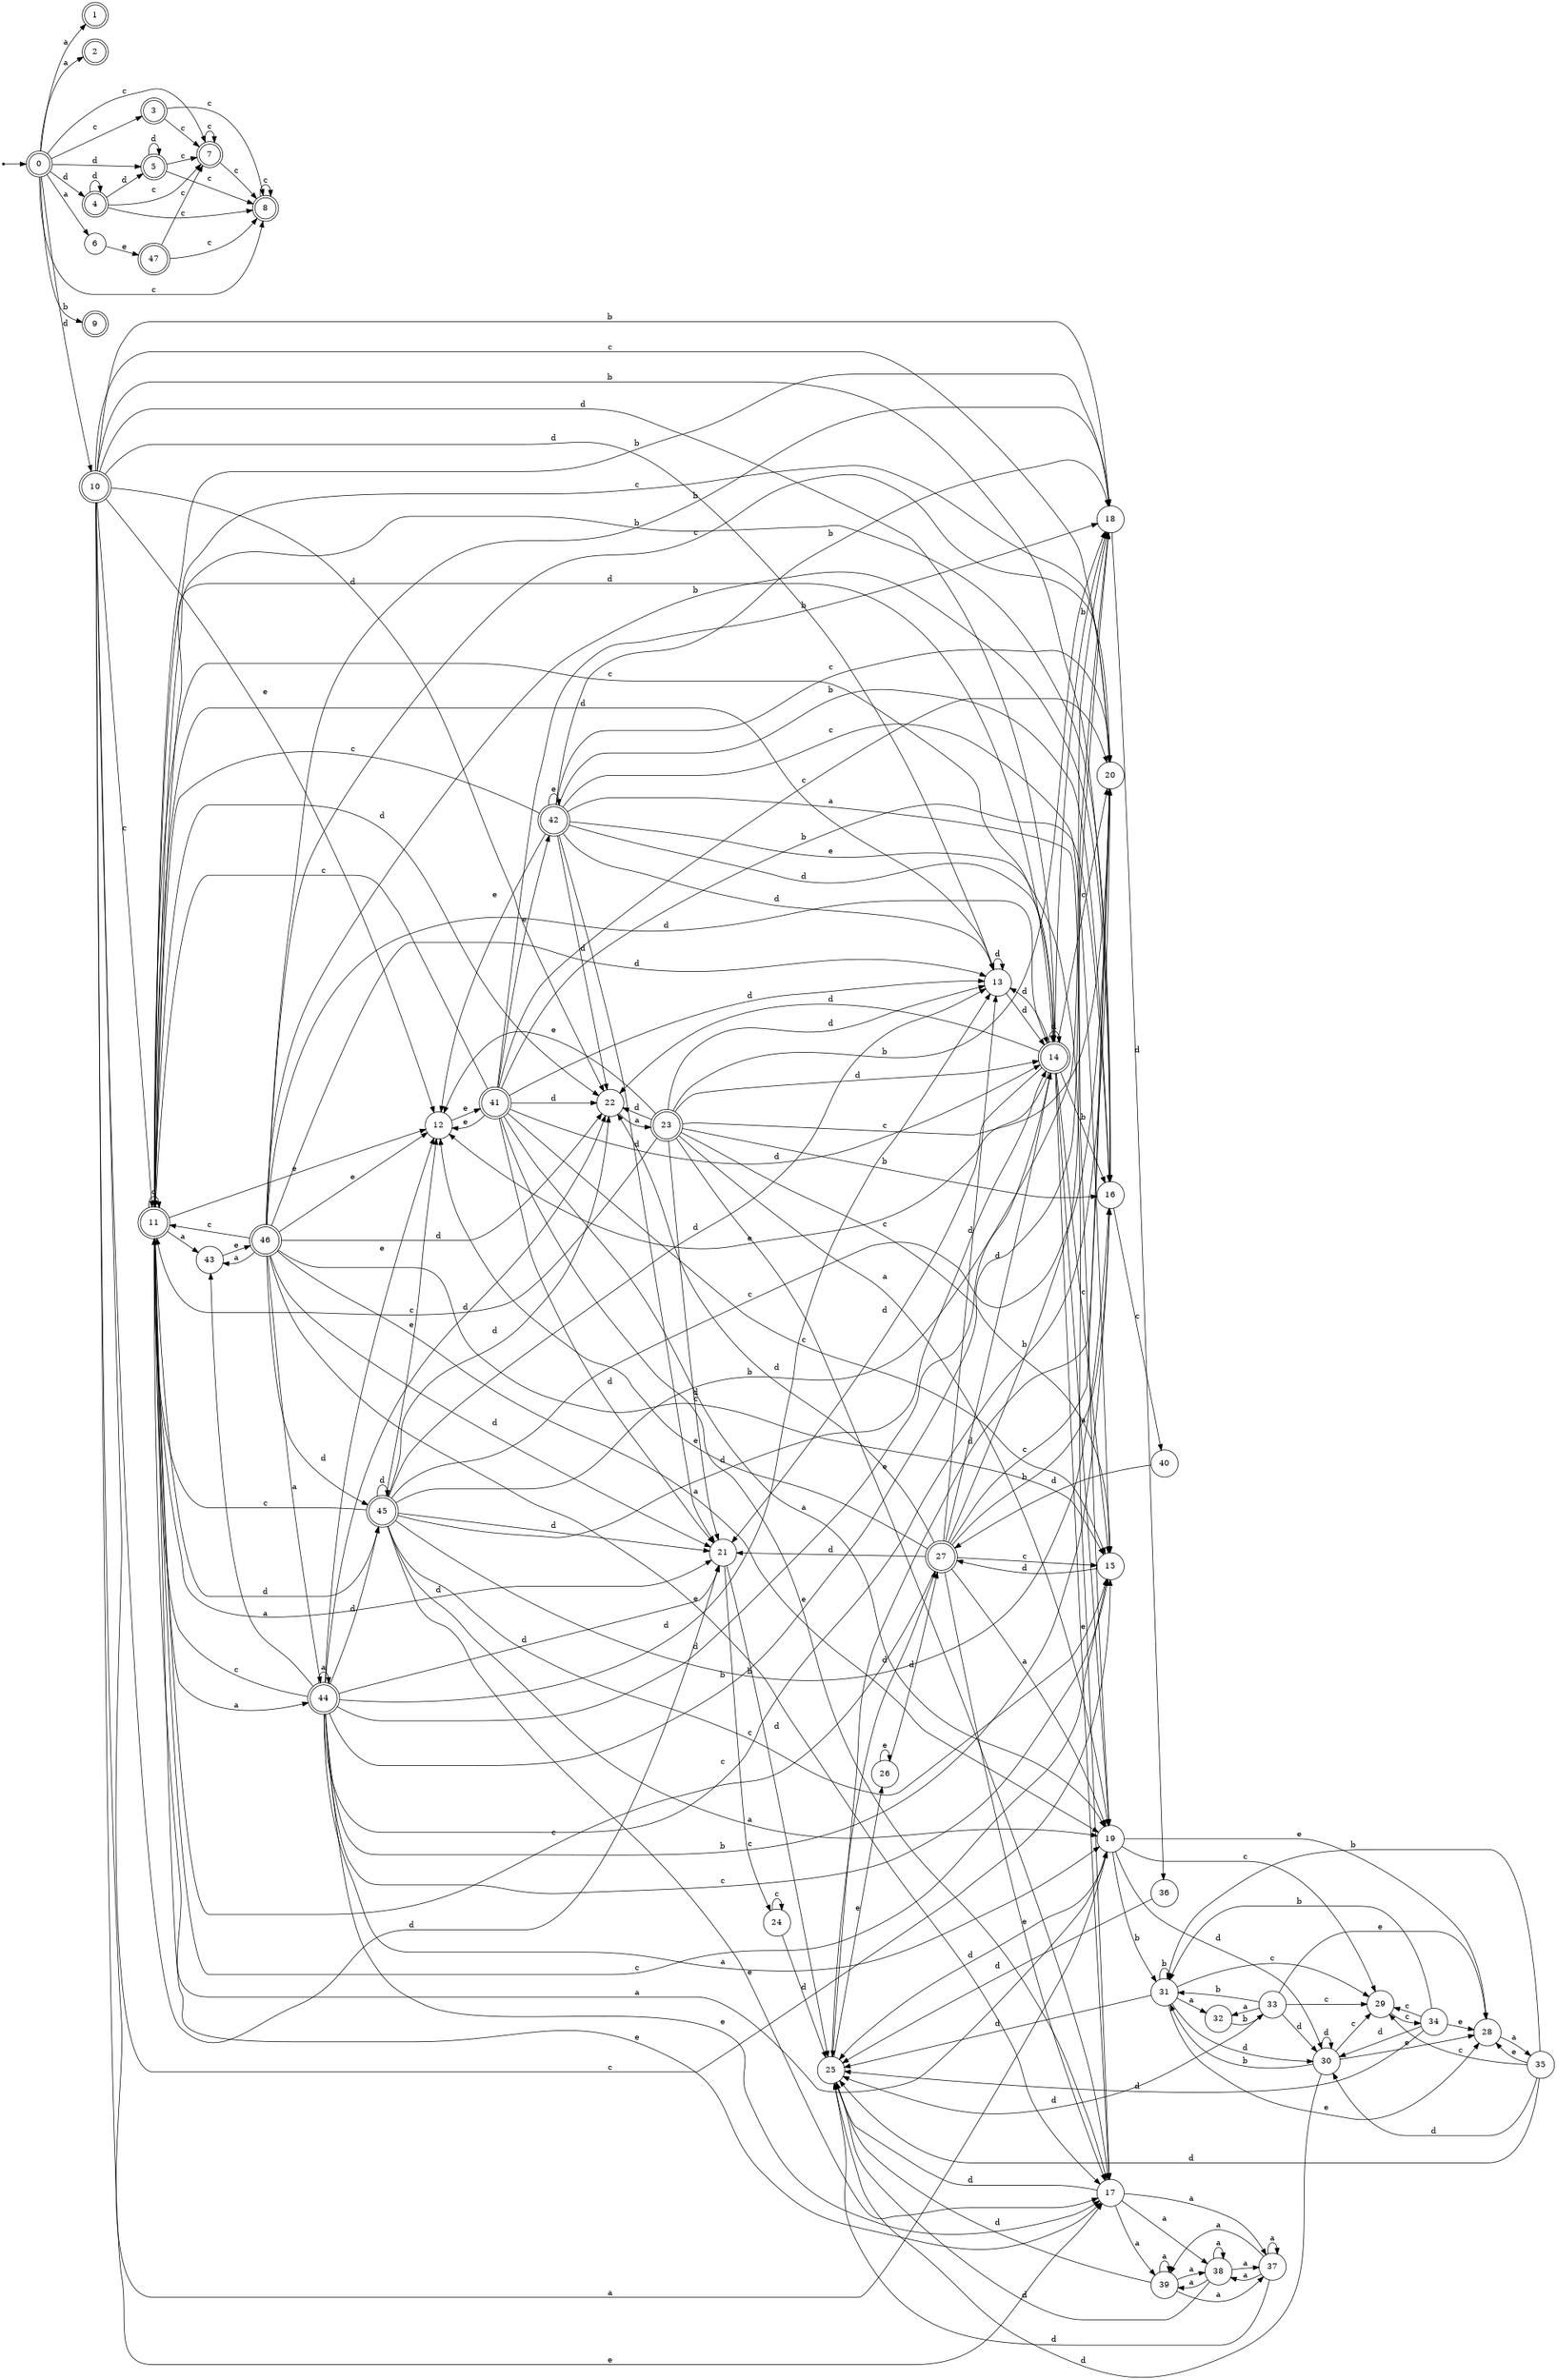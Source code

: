digraph finite_state_machine {
rankdir=LR;
size="20,20";
node [shape = point]; "dummy0"
node [shape = doublecircle]; "0";"dummy0" -> "0";
node [shape = doublecircle]; "1";node [shape = doublecircle]; "2";node [shape = doublecircle]; "3";node [shape = doublecircle]; "4";node [shape = doublecircle]; "5";node [shape = circle]; "6";
node [shape = doublecircle]; "7";node [shape = doublecircle]; "8";node [shape = doublecircle]; "9";node [shape = doublecircle]; "10";node [shape = doublecircle]; "11";node [shape = circle]; "12";
node [shape = circle]; "13";
node [shape = doublecircle]; "14";node [shape = circle]; "15";
node [shape = circle]; "16";
node [shape = circle]; "17";
node [shape = circle]; "18";
node [shape = circle]; "19";
node [shape = circle]; "20";
node [shape = circle]; "21";
node [shape = circle]; "22";
node [shape = doublecircle]; "23";node [shape = circle]; "24";
node [shape = circle]; "25";
node [shape = circle]; "26";
node [shape = doublecircle]; "27";node [shape = circle]; "28";
node [shape = circle]; "29";
node [shape = circle]; "30";
node [shape = circle]; "31";
node [shape = circle]; "32";
node [shape = circle]; "33";
node [shape = circle]; "34";
node [shape = circle]; "35";
node [shape = circle]; "36";
node [shape = circle]; "37";
node [shape = circle]; "38";
node [shape = circle]; "39";
node [shape = circle]; "40";
node [shape = doublecircle]; "41";node [shape = doublecircle]; "42";node [shape = circle]; "43";
node [shape = doublecircle]; "44";node [shape = doublecircle]; "45";node [shape = doublecircle]; "46";node [shape = doublecircle]; "47";"0" -> "1" [label = "a"];
 "0" -> "2" [label = "a"];
 "0" -> "6" [label = "a"];
 "0" -> "8" [label = "c"];
 "0" -> "3" [label = "c"];
 "0" -> "7" [label = "c"];
 "0" -> "10" [label = "d"];
 "0" -> "4" [label = "d"];
 "0" -> "5" [label = "d"];
 "0" -> "9" [label = "b"];
 "10" -> "11" [label = "c"];
 "10" -> "20" [label = "c"];
 "10" -> "15" [label = "c"];
 "10" -> "17" [label = "e"];
 "10" -> "12" [label = "e"];
 "10" -> "21" [label = "d"];
 "10" -> "13" [label = "d"];
 "10" -> "14" [label = "d"];
 "10" -> "22" [label = "d"];
 "10" -> "16" [label = "b"];
 "10" -> "18" [label = "b"];
 "10" -> "19" [label = "a"];
 "22" -> "23" [label = "a"];
 "23" -> "21" [label = "d"];
 "23" -> "13" [label = "d"];
 "23" -> "22" [label = "d"];
 "23" -> "14" [label = "d"];
 "23" -> "11" [label = "c"];
 "23" -> "20" [label = "c"];
 "23" -> "15" [label = "c"];
 "23" -> "17" [label = "e"];
 "23" -> "12" [label = "e"];
 "23" -> "16" [label = "b"];
 "23" -> "18" [label = "b"];
 "23" -> "19" [label = "a"];
 "21" -> "24" [label = "c"];
 "21" -> "25" [label = "d"];
 "25" -> "26" [label = "e"];
 "25" -> "27" [label = "d"];
 "27" -> "11" [label = "c"];
 "27" -> "20" [label = "c"];
 "27" -> "15" [label = "c"];
 "27" -> "16" [label = "b"];
 "27" -> "18" [label = "b"];
 "27" -> "17" [label = "e"];
 "27" -> "12" [label = "e"];
 "27" -> "19" [label = "a"];
 "27" -> "13" [label = "d"];
 "27" -> "21" [label = "d"];
 "27" -> "14" [label = "d"];
 "27" -> "22" [label = "d"];
 "26" -> "26" [label = "e"];
 "26" -> "27" [label = "d"];
 "24" -> "24" [label = "c"];
 "24" -> "25" [label = "d"];
 "20" -> "25" [label = "d"];
 "19" -> "28" [label = "e"];
 "19" -> "29" [label = "c"];
 "19" -> "25" [label = "d"];
 "19" -> "30" [label = "d"];
 "19" -> "31" [label = "b"];
 "31" -> "31" [label = "b"];
 "31" -> "32" [label = "a"];
 "31" -> "28" [label = "e"];
 "31" -> "29" [label = "c"];
 "31" -> "25" [label = "d"];
 "31" -> "30" [label = "d"];
 "32" -> "33" [label = "b"];
 "33" -> "32" [label = "a"];
 "33" -> "31" [label = "b"];
 "33" -> "28" [label = "e"];
 "33" -> "29" [label = "c"];
 "33" -> "25" [label = "d"];
 "33" -> "30" [label = "d"];
 "30" -> "25" [label = "d"];
 "30" -> "30" [label = "d"];
 "30" -> "28" [label = "e"];
 "30" -> "29" [label = "c"];
 "30" -> "31" [label = "b"];
 "29" -> "34" [label = "c"];
 "34" -> "29" [label = "c"];
 "34" -> "28" [label = "e"];
 "34" -> "25" [label = "d"];
 "34" -> "30" [label = "d"];
 "34" -> "31" [label = "b"];
 "28" -> "35" [label = "a"];
 "35" -> "28" [label = "e"];
 "35" -> "29" [label = "c"];
 "35" -> "25" [label = "d"];
 "35" -> "30" [label = "d"];
 "35" -> "31" [label = "b"];
 "18" -> "36" [label = "d"];
 "36" -> "25" [label = "d"];
 "17" -> "37" [label = "a"];
 "17" -> "38" [label = "a"];
 "17" -> "39" [label = "a"];
 "17" -> "25" [label = "d"];
 "39" -> "37" [label = "a"];
 "39" -> "38" [label = "a"];
 "39" -> "39" [label = "a"];
 "39" -> "25" [label = "d"];
 "38" -> "37" [label = "a"];
 "38" -> "38" [label = "a"];
 "38" -> "39" [label = "a"];
 "38" -> "25" [label = "d"];
 "37" -> "37" [label = "a"];
 "37" -> "38" [label = "a"];
 "37" -> "39" [label = "a"];
 "37" -> "25" [label = "d"];
 "16" -> "40" [label = "c"];
 "40" -> "27" [label = "d"];
 "15" -> "27" [label = "d"];
 "14" -> "21" [label = "d"];
 "14" -> "13" [label = "d"];
 "14" -> "14" [label = "d"];
 "14" -> "22" [label = "d"];
 "14" -> "11" [label = "c"];
 "14" -> "20" [label = "c"];
 "14" -> "15" [label = "c"];
 "14" -> "17" [label = "e"];
 "14" -> "12" [label = "e"];
 "14" -> "16" [label = "b"];
 "14" -> "18" [label = "b"];
 "14" -> "19" [label = "a"];
 "13" -> "13" [label = "d"];
 "13" -> "14" [label = "d"];
 "12" -> "41" [label = "e"];
 "41" -> "17" [label = "e"];
 "41" -> "42" [label = "e"];
 "41" -> "12" [label = "e"];
 "41" -> "11" [label = "c"];
 "41" -> "20" [label = "c"];
 "41" -> "15" [label = "c"];
 "41" -> "21" [label = "d"];
 "41" -> "13" [label = "d"];
 "41" -> "14" [label = "d"];
 "41" -> "22" [label = "d"];
 "41" -> "16" [label = "b"];
 "41" -> "18" [label = "b"];
 "41" -> "19" [label = "a"];
 "42" -> "17" [label = "e"];
 "42" -> "42" [label = "e"];
 "42" -> "12" [label = "e"];
 "42" -> "11" [label = "c"];
 "42" -> "20" [label = "c"];
 "42" -> "15" [label = "c"];
 "42" -> "21" [label = "d"];
 "42" -> "13" [label = "d"];
 "42" -> "14" [label = "d"];
 "42" -> "22" [label = "d"];
 "42" -> "16" [label = "b"];
 "42" -> "18" [label = "b"];
 "42" -> "19" [label = "a"];
 "11" -> "11" [label = "c"];
 "11" -> "20" [label = "c"];
 "11" -> "15" [label = "c"];
 "11" -> "19" [label = "a"];
 "11" -> "43" [label = "a"];
 "11" -> "44" [label = "a"];
 "11" -> "45" [label = "d"];
 "11" -> "21" [label = "d"];
 "11" -> "22" [label = "d"];
 "11" -> "13" [label = "d"];
 "11" -> "14" [label = "d"];
 "11" -> "17" [label = "e"];
 "11" -> "12" [label = "e"];
 "11" -> "16" [label = "b"];
 "11" -> "18" [label = "b"];
 "45" -> "45" [label = "d"];
 "45" -> "21" [label = "d"];
 "45" -> "22" [label = "d"];
 "45" -> "13" [label = "d"];
 "45" -> "14" [label = "d"];
 "45" -> "11" [label = "c"];
 "45" -> "20" [label = "c"];
 "45" -> "15" [label = "c"];
 "45" -> "17" [label = "e"];
 "45" -> "12" [label = "e"];
 "45" -> "16" [label = "b"];
 "45" -> "18" [label = "b"];
 "45" -> "19" [label = "a"];
 "44" -> "19" [label = "a"];
 "44" -> "43" [label = "a"];
 "44" -> "44" [label = "a"];
 "44" -> "11" [label = "c"];
 "44" -> "20" [label = "c"];
 "44" -> "15" [label = "c"];
 "44" -> "45" [label = "d"];
 "44" -> "21" [label = "d"];
 "44" -> "22" [label = "d"];
 "44" -> "13" [label = "d"];
 "44" -> "14" [label = "d"];
 "44" -> "17" [label = "e"];
 "44" -> "12" [label = "e"];
 "44" -> "16" [label = "b"];
 "44" -> "18" [label = "b"];
 "43" -> "46" [label = "e"];
 "46" -> "19" [label = "a"];
 "46" -> "43" [label = "a"];
 "46" -> "44" [label = "a"];
 "46" -> "11" [label = "c"];
 "46" -> "20" [label = "c"];
 "46" -> "15" [label = "c"];
 "46" -> "45" [label = "d"];
 "46" -> "21" [label = "d"];
 "46" -> "22" [label = "d"];
 "46" -> "13" [label = "d"];
 "46" -> "14" [label = "d"];
 "46" -> "17" [label = "e"];
 "46" -> "12" [label = "e"];
 "46" -> "16" [label = "b"];
 "46" -> "18" [label = "b"];
 "8" -> "8" [label = "c"];
 "7" -> "8" [label = "c"];
 "7" -> "7" [label = "c"];
 "6" -> "47" [label = "e"];
 "47" -> "8" [label = "c"];
 "47" -> "7" [label = "c"];
 "5" -> "5" [label = "d"];
 "5" -> "8" [label = "c"];
 "5" -> "7" [label = "c"];
 "4" -> "4" [label = "d"];
 "4" -> "5" [label = "d"];
 "4" -> "8" [label = "c"];
 "4" -> "7" [label = "c"];
 "3" -> "8" [label = "c"];
 "3" -> "7" [label = "c"];
 }
